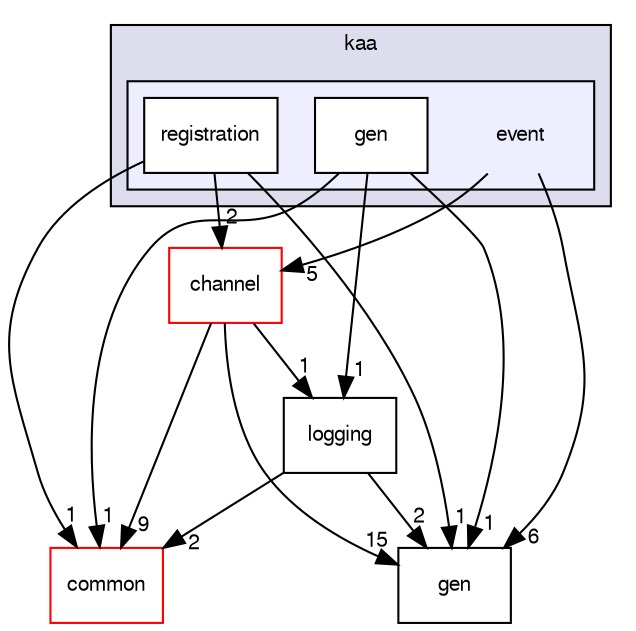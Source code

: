 digraph "/var/lib/jenkins/workspace/kaa_public/client/client-multi/client-cpp/kaa/event" {
  bgcolor=transparent;
  compound=true
  node [ fontsize="10", fontname="FreeSans"];
  edge [ labelfontsize="10", labelfontname="FreeSans"];
  subgraph clusterdir_1ac78b1500c3fd9a977bacb448b54d1a {
    graph [ bgcolor="#ddddee", pencolor="black", label="kaa" fontname="FreeSans", fontsize="10", URL="dir_1ac78b1500c3fd9a977bacb448b54d1a.html"]
  subgraph clusterdir_e71322c687c57a36fca02dbf6a086dfd {
    graph [ bgcolor="#eeeeff", pencolor="black", label="" URL="dir_e71322c687c57a36fca02dbf6a086dfd.html"];
    dir_e71322c687c57a36fca02dbf6a086dfd [shape=plaintext label="event"];
    dir_46f7e8186dd72506db720f7f2c6306b2 [shape=box label="gen" color="black" fillcolor="white" style="filled" URL="dir_46f7e8186dd72506db720f7f2c6306b2.html"];
    dir_7ba2613961bfa629929b506a78c45532 [shape=box label="registration" color="black" fillcolor="white" style="filled" URL="dir_7ba2613961bfa629929b506a78c45532.html"];
  }
  }
  dir_80ec5060bc6d7f417824a467cc449eef [shape=box label="gen" URL="dir_80ec5060bc6d7f417824a467cc449eef.html"];
  dir_f09aedf21136cf3760d7f5c15a2e0d3d [shape=box label="common" color="red" URL="dir_f09aedf21136cf3760d7f5c15a2e0d3d.html"];
  dir_cc7a0b3e40e6d5784f28ccb8570c48e4 [shape=box label="channel" color="red" URL="dir_cc7a0b3e40e6d5784f28ccb8570c48e4.html"];
  dir_0570cb3da8df100b0aae6c5ed4d4516b [shape=box label="logging" URL="dir_0570cb3da8df100b0aae6c5ed4d4516b.html"];
  dir_cc7a0b3e40e6d5784f28ccb8570c48e4->dir_80ec5060bc6d7f417824a467cc449eef [headlabel="15", labeldistance=1.5 headhref="dir_000042_000057.html"];
  dir_cc7a0b3e40e6d5784f28ccb8570c48e4->dir_f09aedf21136cf3760d7f5c15a2e0d3d [headlabel="9", labeldistance=1.5 headhref="dir_000042_000046.html"];
  dir_cc7a0b3e40e6d5784f28ccb8570c48e4->dir_0570cb3da8df100b0aae6c5ed4d4516b [headlabel="1", labeldistance=1.5 headhref="dir_000042_000063.html"];
  dir_7ba2613961bfa629929b506a78c45532->dir_80ec5060bc6d7f417824a467cc449eef [headlabel="1", labeldistance=1.5 headhref="dir_000056_000057.html"];
  dir_7ba2613961bfa629929b506a78c45532->dir_f09aedf21136cf3760d7f5c15a2e0d3d [headlabel="1", labeldistance=1.5 headhref="dir_000056_000046.html"];
  dir_7ba2613961bfa629929b506a78c45532->dir_cc7a0b3e40e6d5784f28ccb8570c48e4 [headlabel="2", labeldistance=1.5 headhref="dir_000056_000042.html"];
  dir_0570cb3da8df100b0aae6c5ed4d4516b->dir_80ec5060bc6d7f417824a467cc449eef [headlabel="2", labeldistance=1.5 headhref="dir_000063_000057.html"];
  dir_0570cb3da8df100b0aae6c5ed4d4516b->dir_f09aedf21136cf3760d7f5c15a2e0d3d [headlabel="2", labeldistance=1.5 headhref="dir_000063_000046.html"];
  dir_e71322c687c57a36fca02dbf6a086dfd->dir_80ec5060bc6d7f417824a467cc449eef [headlabel="6", labeldistance=1.5 headhref="dir_000054_000057.html"];
  dir_e71322c687c57a36fca02dbf6a086dfd->dir_cc7a0b3e40e6d5784f28ccb8570c48e4 [headlabel="5", labeldistance=1.5 headhref="dir_000054_000042.html"];
  dir_46f7e8186dd72506db720f7f2c6306b2->dir_80ec5060bc6d7f417824a467cc449eef [headlabel="1", labeldistance=1.5 headhref="dir_000055_000057.html"];
  dir_46f7e8186dd72506db720f7f2c6306b2->dir_f09aedf21136cf3760d7f5c15a2e0d3d [headlabel="1", labeldistance=1.5 headhref="dir_000055_000046.html"];
  dir_46f7e8186dd72506db720f7f2c6306b2->dir_0570cb3da8df100b0aae6c5ed4d4516b [headlabel="1", labeldistance=1.5 headhref="dir_000055_000063.html"];
}

